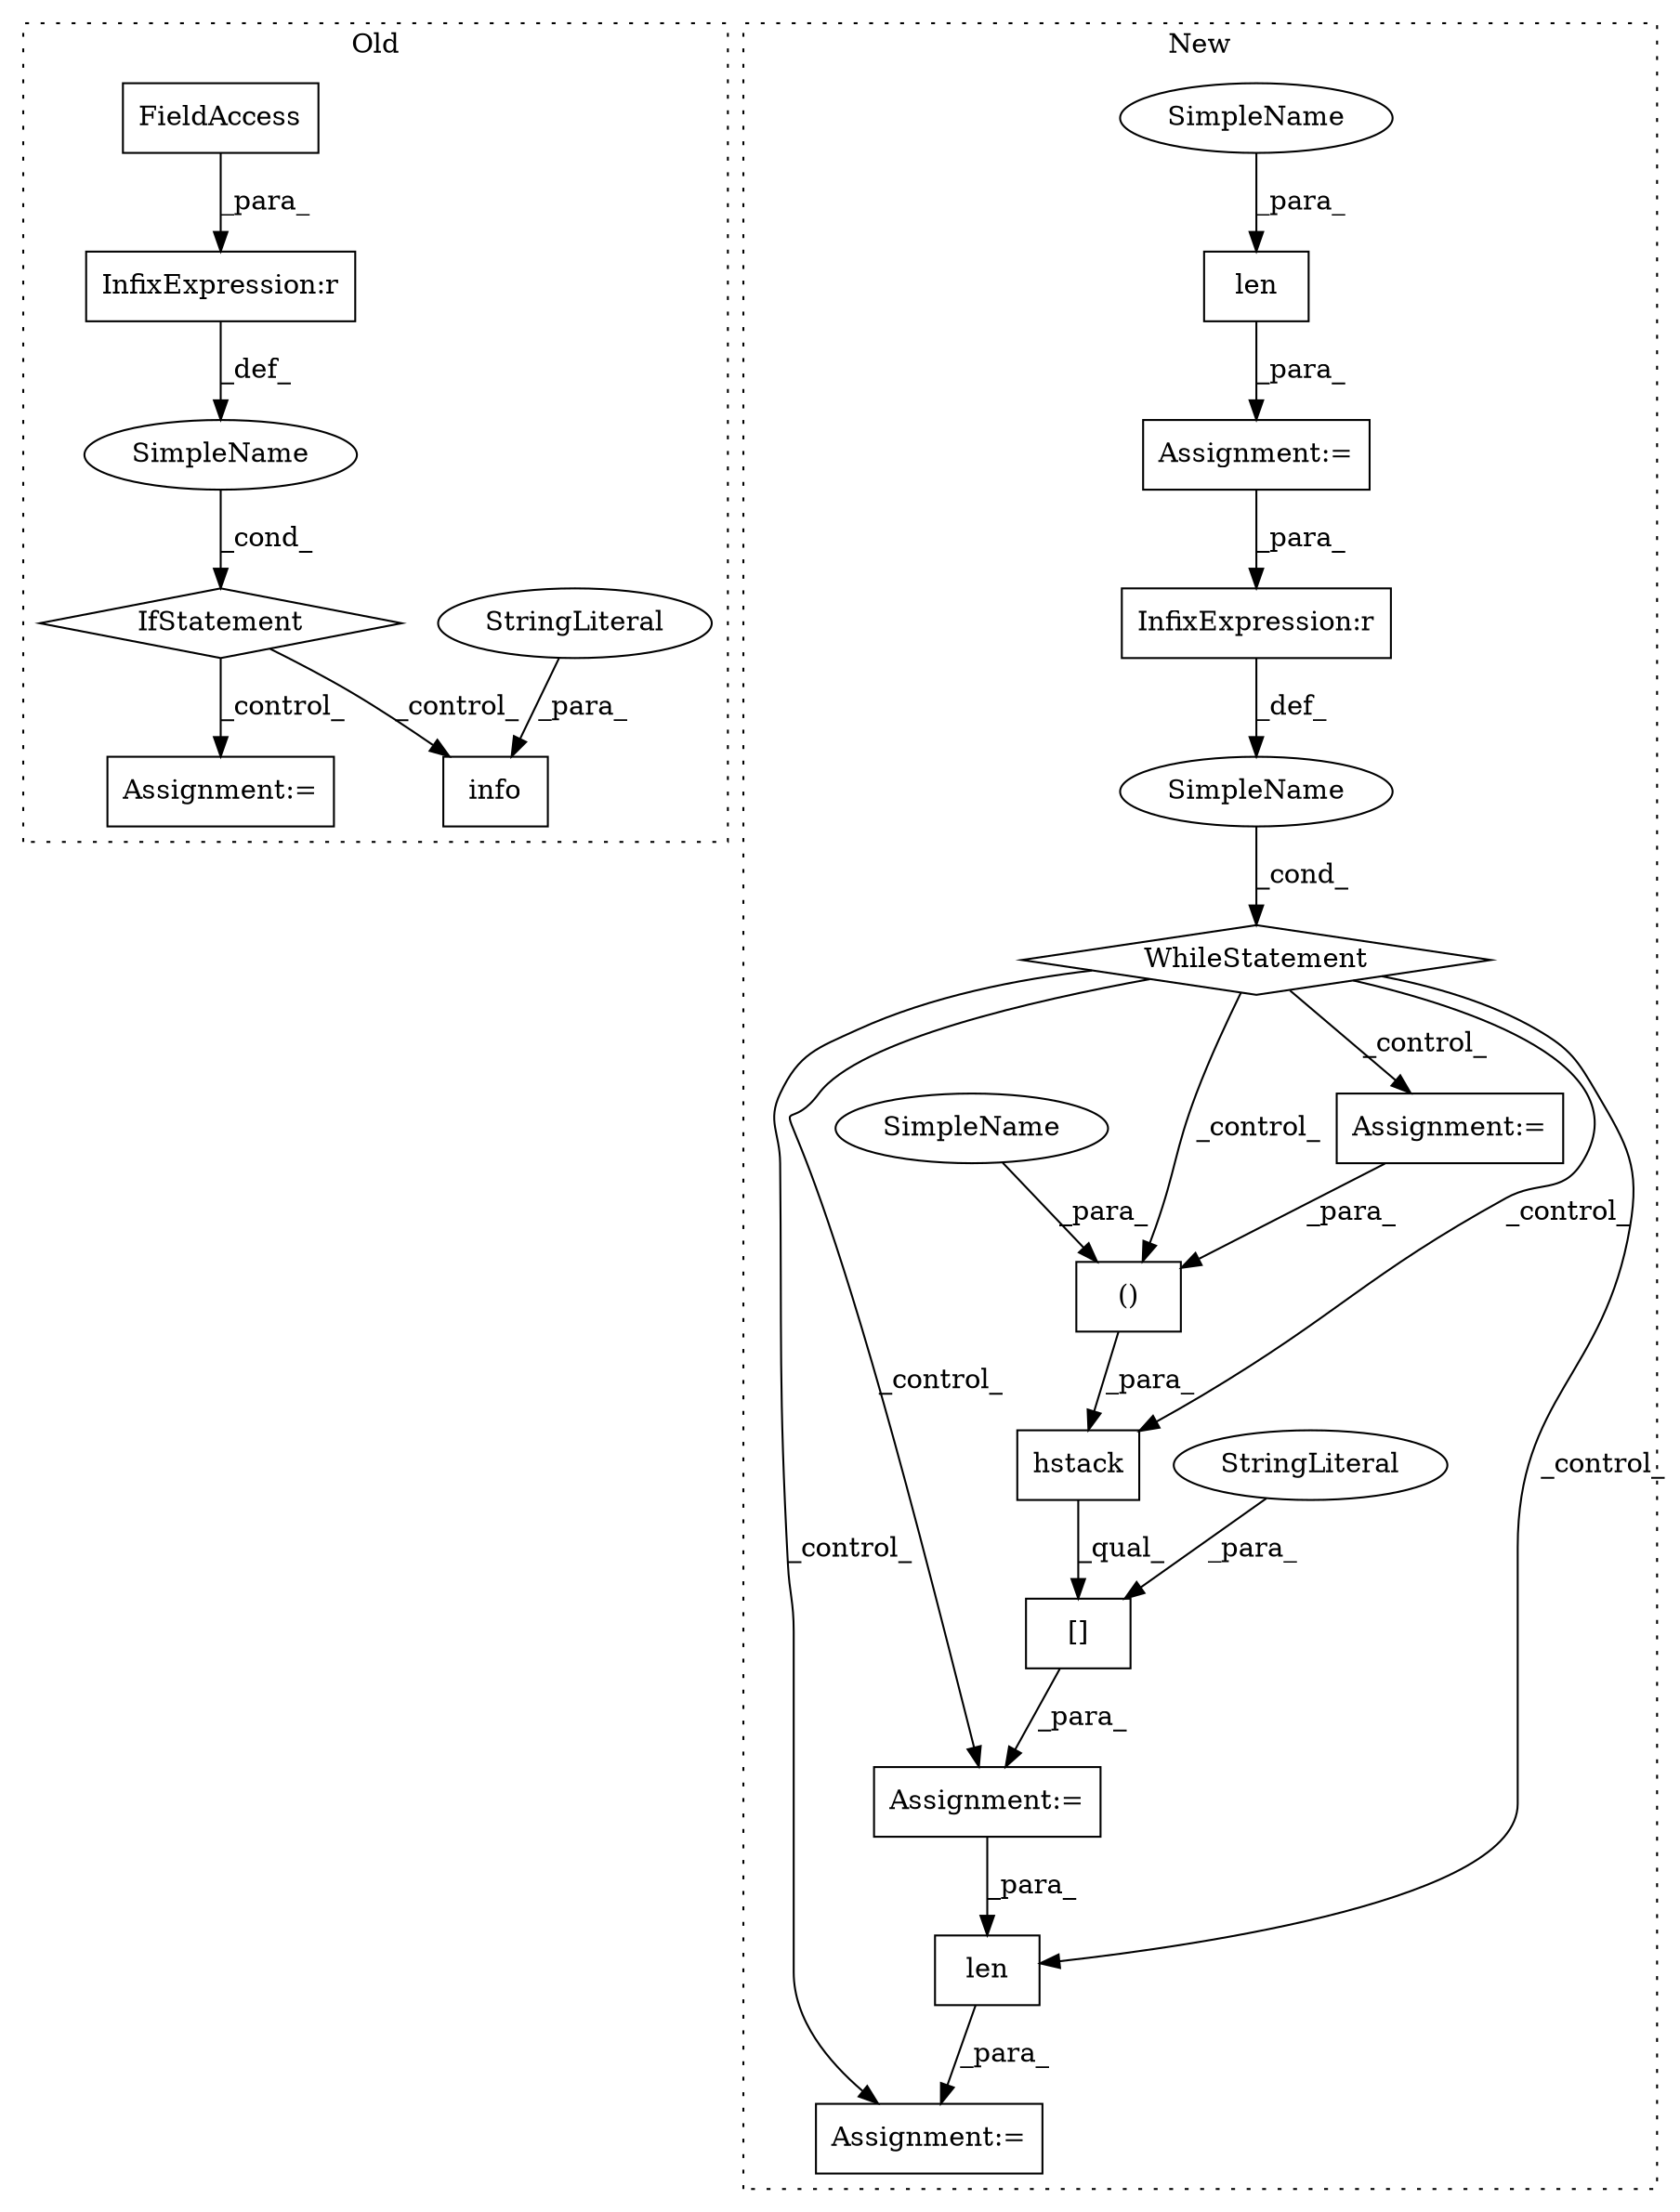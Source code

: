 digraph G {
subgraph cluster0 {
1 [label="info" a="32" s="2114,2234" l="5,1" shape="box"];
3 [label="StringLiteral" a="45" s="2119" l="97" shape="ellipse"];
6 [label="IfStatement" a="25" s="2039,2065" l="4,2" shape="diamond"];
7 [label="SimpleName" a="42" s="" l="" shape="ellipse"];
8 [label="Assignment:=" a="7" s="2090" l="1" shape="box"];
16 [label="InfixExpression:r" a="27" s="2056" l="3" shape="box"];
17 [label="FieldAccess" a="22" s="2043" l="13" shape="box"];
label = "Old";
style="dotted";
}
subgraph cluster1 {
2 [label="()" a="106" s="2541" l="31" shape="box"];
4 [label="Assignment:=" a="7" s="2361" l="1" shape="box"];
5 [label="Assignment:=" a="7" s="2625" l="1" shape="box"];
9 [label="len" a="32" s="2626,2637" l="4,1" shape="box"];
10 [label="[]" a="2" s="2521,2604" l="54,1" shape="box"];
11 [label="hstack" a="32" s="2527,2572" l="14,2" shape="box"];
12 [label="SimpleName" a="42" s="" l="" shape="ellipse"];
13 [label="StringLiteral" a="45" s="2575" l="29" shape="ellipse"];
14 [label="InfixExpression:r" a="27" s="2287" l="3" shape="box"];
15 [label="len" a="32" s="2249,2260" l="4,1" shape="box"];
18 [label="Assignment:=" a="7" s="2248" l="1" shape="box"];
19 [label="Assignment:=" a="7" s="2520" l="1" shape="box"];
20 [label="WhileStatement" a="61" s="2267,2304" l="7,2" shape="diamond"];
21 [label="SimpleName" a="42" s="2541" l="7" shape="ellipse"];
22 [label="SimpleName" a="42" s="2253" l="7" shape="ellipse"];
label = "New";
style="dotted";
}
2 -> 11 [label="_para_"];
3 -> 1 [label="_para_"];
4 -> 2 [label="_para_"];
6 -> 1 [label="_control_"];
6 -> 8 [label="_control_"];
7 -> 6 [label="_cond_"];
9 -> 5 [label="_para_"];
10 -> 19 [label="_para_"];
11 -> 10 [label="_qual_"];
12 -> 20 [label="_cond_"];
13 -> 10 [label="_para_"];
14 -> 12 [label="_def_"];
15 -> 18 [label="_para_"];
16 -> 7 [label="_def_"];
17 -> 16 [label="_para_"];
18 -> 14 [label="_para_"];
19 -> 9 [label="_para_"];
20 -> 2 [label="_control_"];
20 -> 5 [label="_control_"];
20 -> 9 [label="_control_"];
20 -> 4 [label="_control_"];
20 -> 19 [label="_control_"];
20 -> 11 [label="_control_"];
21 -> 2 [label="_para_"];
22 -> 15 [label="_para_"];
}